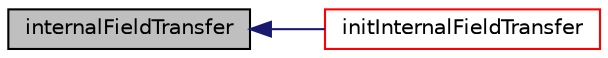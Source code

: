 digraph "internalFieldTransfer"
{
  bgcolor="transparent";
  edge [fontname="Helvetica",fontsize="10",labelfontname="Helvetica",labelfontsize="10"];
  node [fontname="Helvetica",fontsize="10",shape=record];
  rankdir="LR";
  Node1 [label="internalFieldTransfer",height=0.2,width=0.4,color="black", fillcolor="grey75", style="filled", fontcolor="black"];
  Node1 -> Node2 [dir="back",color="midnightblue",fontsize="10",style="solid",fontname="Helvetica"];
  Node2 [label="initInternalFieldTransfer",height=0.2,width=0.4,color="red",URL="$a02028.html#afcd75ff3e22ff16af922ede1b3dd9563",tooltip="Initialise neighbour field transfer. "];
}
